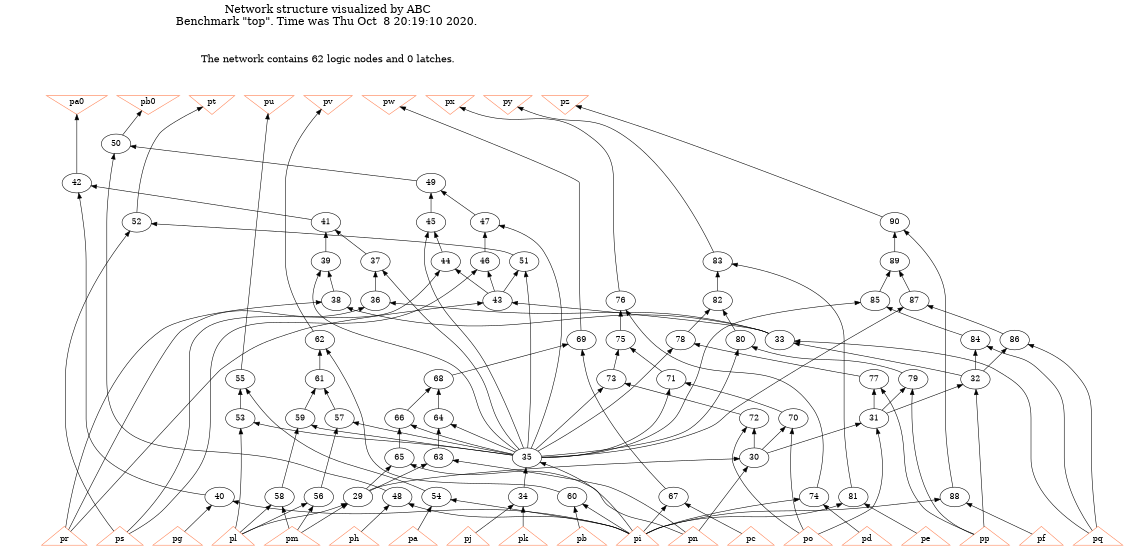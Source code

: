 # Network structure generated by ABC

digraph network {
size = "7.5,10";
center = true;
edge [dir = back];

{
  node [shape = plaintext];
  edge [style = invis];
  LevelTitle1 [label=""];
  LevelTitle2 [label=""];
  Level11 [label = ""];
  Level10 [label = ""];
  Level9 [label = ""];
  Level8 [label = ""];
  Level7 [label = ""];
  Level6 [label = ""];
  Level5 [label = ""];
  Level4 [label = ""];
  Level3 [label = ""];
  Level2 [label = ""];
  Level1 [label = ""];
  Level0 [label = ""];
  LevelTitle1 ->  LevelTitle2 ->  Level11 ->  Level10 ->  Level9 ->  Level8 ->  Level7 ->  Level6 ->  Level5 ->  Level4 ->  Level3 ->  Level2 ->  Level1 ->  Level0;
}

{
  rank = same;
  LevelTitle1;
  title1 [shape=plaintext,
          fontsize=20,
          fontname = "Times-Roman",
          label="Network structure visualized by ABC\nBenchmark \"top\". Time was Thu Oct  8 20:19:10 2020. "
         ];
}

{
  rank = same;
  LevelTitle2;
  title2 [shape=plaintext,
          fontsize=18,
          fontname = "Times-Roman",
          label="The network contains 62 logic nodes and 0 latches.\n"
         ];
}

{
  rank = same;
  Level11;
  Node20 [label = "pa0", shape = invtriangle, color = coral, fillcolor = coral];
  Node21 [label = "pb0", shape = invtriangle, color = coral, fillcolor = coral];
  Node22 [label = "pt", shape = invtriangle, color = coral, fillcolor = coral];
  Node23 [label = "pu", shape = invtriangle, color = coral, fillcolor = coral];
  Node24 [label = "pv", shape = invtriangle, color = coral, fillcolor = coral];
  Node25 [label = "pw", shape = invtriangle, color = coral, fillcolor = coral];
  Node26 [label = "px", shape = invtriangle, color = coral, fillcolor = coral];
  Node27 [label = "py", shape = invtriangle, color = coral, fillcolor = coral];
  Node28 [label = "pz", shape = invtriangle, color = coral, fillcolor = coral];
}

{
  rank = same;
  Level10;
  Node50 [label = "50\n", shape = ellipse];
}

{
  rank = same;
  Level9;
  Node42 [label = "42\n", shape = ellipse];
  Node49 [label = "49\n", shape = ellipse];
}

{
  rank = same;
  Level8;
  Node41 [label = "41\n", shape = ellipse];
  Node45 [label = "45\n", shape = ellipse];
  Node47 [label = "47\n", shape = ellipse];
  Node52 [label = "52\n", shape = ellipse];
  Node90 [label = "90\n", shape = ellipse];
}

{
  rank = same;
  Level7;
  Node37 [label = "37\n", shape = ellipse];
  Node39 [label = "39\n", shape = ellipse];
  Node44 [label = "44\n", shape = ellipse];
  Node46 [label = "46\n", shape = ellipse];
  Node51 [label = "51\n", shape = ellipse];
  Node83 [label = "83\n", shape = ellipse];
  Node89 [label = "89\n", shape = ellipse];
}

{
  rank = same;
  Level6;
  Node36 [label = "36\n", shape = ellipse];
  Node38 [label = "38\n", shape = ellipse];
  Node43 [label = "43\n", shape = ellipse];
  Node76 [label = "76\n", shape = ellipse];
  Node82 [label = "82\n", shape = ellipse];
  Node85 [label = "85\n", shape = ellipse];
  Node87 [label = "87\n", shape = ellipse];
}

{
  rank = same;
  Level5;
  Node33 [label = "33\n", shape = ellipse];
  Node62 [label = "62\n", shape = ellipse];
  Node69 [label = "69\n", shape = ellipse];
  Node75 [label = "75\n", shape = ellipse];
  Node78 [label = "78\n", shape = ellipse];
  Node80 [label = "80\n", shape = ellipse];
  Node84 [label = "84\n", shape = ellipse];
  Node86 [label = "86\n", shape = ellipse];
}

{
  rank = same;
  Level4;
  Node32 [label = "32\n", shape = ellipse];
  Node55 [label = "55\n", shape = ellipse];
  Node61 [label = "61\n", shape = ellipse];
  Node68 [label = "68\n", shape = ellipse];
  Node71 [label = "71\n", shape = ellipse];
  Node73 [label = "73\n", shape = ellipse];
  Node77 [label = "77\n", shape = ellipse];
  Node79 [label = "79\n", shape = ellipse];
}

{
  rank = same;
  Level3;
  Node31 [label = "31\n", shape = ellipse];
  Node53 [label = "53\n", shape = ellipse];
  Node57 [label = "57\n", shape = ellipse];
  Node59 [label = "59\n", shape = ellipse];
  Node64 [label = "64\n", shape = ellipse];
  Node66 [label = "66\n", shape = ellipse];
  Node70 [label = "70\n", shape = ellipse];
  Node72 [label = "72\n", shape = ellipse];
}

{
  rank = same;
  Level2;
  Node30 [label = "30\n", shape = ellipse];
  Node35 [label = "35\n", shape = ellipse];
  Node63 [label = "63\n", shape = ellipse];
  Node65 [label = "65\n", shape = ellipse];
}

{
  rank = same;
  Level1;
  Node29 [label = "29\n", shape = ellipse];
  Node34 [label = "34\n", shape = ellipse];
  Node40 [label = "40\n", shape = ellipse];
  Node48 [label = "48\n", shape = ellipse];
  Node54 [label = "54\n", shape = ellipse];
  Node56 [label = "56\n", shape = ellipse];
  Node58 [label = "58\n", shape = ellipse];
  Node60 [label = "60\n", shape = ellipse];
  Node67 [label = "67\n", shape = ellipse];
  Node74 [label = "74\n", shape = ellipse];
  Node81 [label = "81\n", shape = ellipse];
  Node88 [label = "88\n", shape = ellipse];
}

{
  rank = same;
  Level0;
  Node1 [label = "pp", shape = triangle, color = coral, fillcolor = coral];
  Node2 [label = "pq", shape = triangle, color = coral, fillcolor = coral];
  Node3 [label = "pr", shape = triangle, color = coral, fillcolor = coral];
  Node4 [label = "ps", shape = triangle, color = coral, fillcolor = coral];
  Node5 [label = "pa", shape = triangle, color = coral, fillcolor = coral];
  Node6 [label = "pb", shape = triangle, color = coral, fillcolor = coral];
  Node7 [label = "pc", shape = triangle, color = coral, fillcolor = coral];
  Node8 [label = "pd", shape = triangle, color = coral, fillcolor = coral];
  Node9 [label = "pe", shape = triangle, color = coral, fillcolor = coral];
  Node10 [label = "pf", shape = triangle, color = coral, fillcolor = coral];
  Node11 [label = "pg", shape = triangle, color = coral, fillcolor = coral];
  Node12 [label = "ph", shape = triangle, color = coral, fillcolor = coral];
  Node13 [label = "pi", shape = triangle, color = coral, fillcolor = coral];
  Node14 [label = "pj", shape = triangle, color = coral, fillcolor = coral];
  Node15 [label = "pk", shape = triangle, color = coral, fillcolor = coral];
  Node16 [label = "pl", shape = triangle, color = coral, fillcolor = coral];
  Node17 [label = "pm", shape = triangle, color = coral, fillcolor = coral];
  Node18 [label = "pn", shape = triangle, color = coral, fillcolor = coral];
  Node19 [label = "po", shape = triangle, color = coral, fillcolor = coral];
}

title1 -> title2 [style = invis];
title2 -> Node20 [style = invis];
title2 -> Node21 [style = invis];
title2 -> Node22 [style = invis];
title2 -> Node23 [style = invis];
title2 -> Node24 [style = invis];
title2 -> Node25 [style = invis];
title2 -> Node26 [style = invis];
title2 -> Node27 [style = invis];
title2 -> Node28 [style = invis];
Node20 -> Node21 [style = invis];
Node21 -> Node22 [style = invis];
Node22 -> Node23 [style = invis];
Node23 -> Node24 [style = invis];
Node24 -> Node25 [style = invis];
Node25 -> Node26 [style = invis];
Node26 -> Node27 [style = invis];
Node27 -> Node28 [style = invis];
Node20 -> Node42 [style = solid];
Node21 -> Node50 [style = solid];
Node22 -> Node52 [style = solid];
Node23 -> Node55 [style = solid];
Node24 -> Node62 [style = solid];
Node25 -> Node69 [style = solid];
Node26 -> Node76 [style = solid];
Node27 -> Node83 [style = solid];
Node28 -> Node90 [style = solid];
Node29 -> Node16 [style = solid];
Node29 -> Node17 [style = solid];
Node30 -> Node18 [style = solid];
Node30 -> Node29 [style = solid];
Node31 -> Node19 [style = solid];
Node31 -> Node30 [style = solid];
Node32 -> Node1 [style = solid];
Node32 -> Node31 [style = solid];
Node33 -> Node2 [style = solid];
Node33 -> Node32 [style = solid];
Node34 -> Node14 [style = solid];
Node34 -> Node15 [style = solid];
Node35 -> Node13 [style = solid];
Node35 -> Node34 [style = solid];
Node36 -> Node3 [style = solid];
Node36 -> Node33 [style = solid];
Node37 -> Node35 [style = solid];
Node37 -> Node36 [style = solid];
Node38 -> Node3 [style = solid];
Node38 -> Node33 [style = solid];
Node39 -> Node35 [style = solid];
Node39 -> Node38 [style = solid];
Node40 -> Node11 [style = solid];
Node40 -> Node13 [style = solid];
Node41 -> Node37 [style = solid];
Node41 -> Node39 [style = solid];
Node42 -> Node40 [style = solid];
Node42 -> Node41 [style = solid];
Node43 -> Node3 [style = solid];
Node43 -> Node33 [style = solid];
Node44 -> Node4 [style = solid];
Node44 -> Node43 [style = solid];
Node45 -> Node35 [style = solid];
Node45 -> Node44 [style = solid];
Node46 -> Node4 [style = solid];
Node46 -> Node43 [style = solid];
Node47 -> Node35 [style = solid];
Node47 -> Node46 [style = solid];
Node48 -> Node12 [style = solid];
Node48 -> Node13 [style = solid];
Node49 -> Node45 [style = solid];
Node49 -> Node47 [style = solid];
Node50 -> Node48 [style = solid];
Node50 -> Node49 [style = solid];
Node51 -> Node35 [style = solid];
Node51 -> Node43 [style = solid];
Node52 -> Node4 [style = solid];
Node52 -> Node51 [style = solid];
Node53 -> Node16 [style = solid];
Node53 -> Node35 [style = solid];
Node54 -> Node5 [style = solid];
Node54 -> Node13 [style = solid];
Node55 -> Node53 [style = solid];
Node55 -> Node54 [style = solid];
Node56 -> Node16 [style = solid];
Node56 -> Node17 [style = solid];
Node57 -> Node35 [style = solid];
Node57 -> Node56 [style = solid];
Node58 -> Node16 [style = solid];
Node58 -> Node17 [style = solid];
Node59 -> Node35 [style = solid];
Node59 -> Node58 [style = solid];
Node60 -> Node6 [style = solid];
Node60 -> Node13 [style = solid];
Node61 -> Node57 [style = solid];
Node61 -> Node59 [style = solid];
Node62 -> Node60 [style = solid];
Node62 -> Node61 [style = solid];
Node63 -> Node18 [style = solid];
Node63 -> Node29 [style = solid];
Node64 -> Node35 [style = solid];
Node64 -> Node63 [style = solid];
Node65 -> Node18 [style = solid];
Node65 -> Node29 [style = solid];
Node66 -> Node35 [style = solid];
Node66 -> Node65 [style = solid];
Node67 -> Node7 [style = solid];
Node67 -> Node13 [style = solid];
Node68 -> Node64 [style = solid];
Node68 -> Node66 [style = solid];
Node69 -> Node67 [style = solid];
Node69 -> Node68 [style = solid];
Node70 -> Node19 [style = solid];
Node70 -> Node30 [style = solid];
Node71 -> Node35 [style = solid];
Node71 -> Node70 [style = solid];
Node72 -> Node19 [style = solid];
Node72 -> Node30 [style = solid];
Node73 -> Node35 [style = solid];
Node73 -> Node72 [style = solid];
Node74 -> Node8 [style = solid];
Node74 -> Node13 [style = solid];
Node75 -> Node71 [style = solid];
Node75 -> Node73 [style = solid];
Node76 -> Node74 [style = solid];
Node76 -> Node75 [style = solid];
Node77 -> Node1 [style = solid];
Node77 -> Node31 [style = solid];
Node78 -> Node35 [style = solid];
Node78 -> Node77 [style = solid];
Node79 -> Node1 [style = solid];
Node79 -> Node31 [style = solid];
Node80 -> Node35 [style = solid];
Node80 -> Node79 [style = solid];
Node81 -> Node9 [style = solid];
Node81 -> Node13 [style = solid];
Node82 -> Node78 [style = solid];
Node82 -> Node80 [style = solid];
Node83 -> Node81 [style = solid];
Node83 -> Node82 [style = solid];
Node84 -> Node2 [style = solid];
Node84 -> Node32 [style = solid];
Node85 -> Node35 [style = solid];
Node85 -> Node84 [style = solid];
Node86 -> Node2 [style = solid];
Node86 -> Node32 [style = solid];
Node87 -> Node35 [style = solid];
Node87 -> Node86 [style = solid];
Node88 -> Node10 [style = solid];
Node88 -> Node13 [style = solid];
Node89 -> Node85 [style = solid];
Node89 -> Node87 [style = solid];
Node90 -> Node88 [style = solid];
Node90 -> Node89 [style = solid];
}

